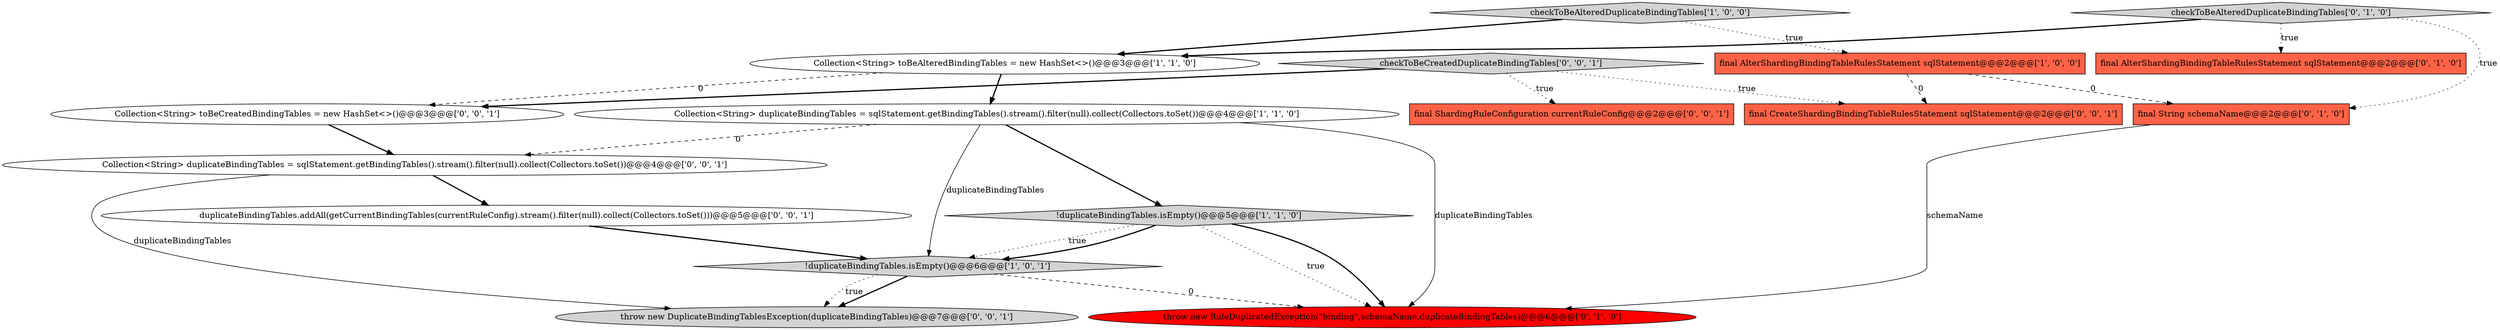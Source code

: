 digraph {
2 [style = filled, label = "checkToBeAlteredDuplicateBindingTables['1', '0', '0']", fillcolor = lightgray, shape = diamond image = "AAA0AAABBB1BBB"];
5 [style = filled, label = "final AlterShardingBindingTableRulesStatement sqlStatement@@@2@@@['1', '0', '0']", fillcolor = tomato, shape = box image = "AAA1AAABBB1BBB"];
7 [style = filled, label = "final String schemaName@@@2@@@['0', '1', '0']", fillcolor = tomato, shape = box image = "AAA1AAABBB2BBB"];
9 [style = filled, label = "checkToBeAlteredDuplicateBindingTables['0', '1', '0']", fillcolor = lightgray, shape = diamond image = "AAA0AAABBB2BBB"];
12 [style = filled, label = "checkToBeCreatedDuplicateBindingTables['0', '0', '1']", fillcolor = lightgray, shape = diamond image = "AAA0AAABBB3BBB"];
10 [style = filled, label = "Collection<String> toBeCreatedBindingTables = new HashSet<>()@@@3@@@['0', '0', '1']", fillcolor = white, shape = ellipse image = "AAA0AAABBB3BBB"];
3 [style = filled, label = "Collection<String> duplicateBindingTables = sqlStatement.getBindingTables().stream().filter(null).collect(Collectors.toSet())@@@4@@@['1', '1', '0']", fillcolor = white, shape = ellipse image = "AAA0AAABBB1BBB"];
6 [style = filled, label = "final AlterShardingBindingTableRulesStatement sqlStatement@@@2@@@['0', '1', '0']", fillcolor = tomato, shape = box image = "AAA0AAABBB2BBB"];
14 [style = filled, label = "final CreateShardingBindingTableRulesStatement sqlStatement@@@2@@@['0', '0', '1']", fillcolor = tomato, shape = box image = "AAA0AAABBB3BBB"];
13 [style = filled, label = "final ShardingRuleConfiguration currentRuleConfig@@@2@@@['0', '0', '1']", fillcolor = tomato, shape = box image = "AAA0AAABBB3BBB"];
4 [style = filled, label = "!duplicateBindingTables.isEmpty()@@@5@@@['1', '1', '0']", fillcolor = lightgray, shape = diamond image = "AAA0AAABBB1BBB"];
16 [style = filled, label = "throw new DuplicateBindingTablesException(duplicateBindingTables)@@@7@@@['0', '0', '1']", fillcolor = lightgray, shape = ellipse image = "AAA0AAABBB3BBB"];
15 [style = filled, label = "duplicateBindingTables.addAll(getCurrentBindingTables(currentRuleConfig).stream().filter(null).collect(Collectors.toSet()))@@@5@@@['0', '0', '1']", fillcolor = white, shape = ellipse image = "AAA0AAABBB3BBB"];
11 [style = filled, label = "Collection<String> duplicateBindingTables = sqlStatement.getBindingTables().stream().filter(null).collect(Collectors.toSet())@@@4@@@['0', '0', '1']", fillcolor = white, shape = ellipse image = "AAA0AAABBB3BBB"];
1 [style = filled, label = "!duplicateBindingTables.isEmpty()@@@6@@@['1', '0', '1']", fillcolor = lightgray, shape = diamond image = "AAA0AAABBB1BBB"];
0 [style = filled, label = "Collection<String> toBeAlteredBindingTables = new HashSet<>()@@@3@@@['1', '1', '0']", fillcolor = white, shape = ellipse image = "AAA0AAABBB1BBB"];
8 [style = filled, label = "throw new RuleDuplicatedException(\"binding\",schemaName,duplicateBindingTables)@@@6@@@['0', '1', '0']", fillcolor = red, shape = ellipse image = "AAA1AAABBB2BBB"];
0->3 [style = bold, label=""];
5->14 [style = dashed, label="0"];
9->0 [style = bold, label=""];
4->1 [style = dotted, label="true"];
4->8 [style = dotted, label="true"];
9->6 [style = dotted, label="true"];
3->4 [style = bold, label=""];
0->10 [style = dashed, label="0"];
7->8 [style = solid, label="schemaName"];
11->15 [style = bold, label=""];
12->14 [style = dotted, label="true"];
3->8 [style = solid, label="duplicateBindingTables"];
2->0 [style = bold, label=""];
12->10 [style = bold, label=""];
10->11 [style = bold, label=""];
12->13 [style = dotted, label="true"];
11->16 [style = solid, label="duplicateBindingTables"];
1->16 [style = bold, label=""];
4->8 [style = bold, label=""];
1->8 [style = dashed, label="0"];
4->1 [style = bold, label=""];
1->16 [style = dotted, label="true"];
9->7 [style = dotted, label="true"];
2->5 [style = dotted, label="true"];
5->7 [style = dashed, label="0"];
3->1 [style = solid, label="duplicateBindingTables"];
3->11 [style = dashed, label="0"];
15->1 [style = bold, label=""];
}
